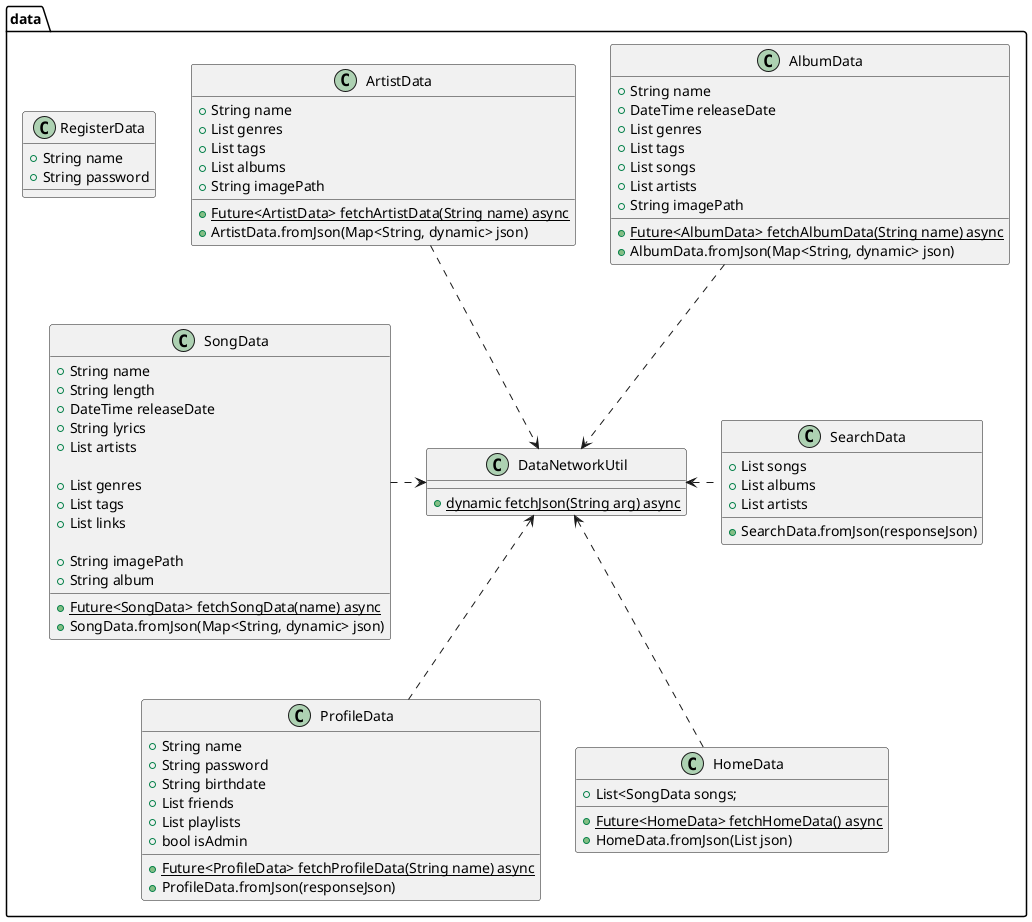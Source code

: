 @startuml baustein_app_data

package data {
  class SongData {
    {static}+Future<SongData> fetchSongData(name) async

    +String name
    +String length
    +DateTime releaseDate
    +String lyrics
    +List artists

    +List genres
    +List tags
    +List links

    +String imagePath
    +String album

    +SongData.fromJson(Map<String, dynamic> json)
  }

  class AlbumData {
    {static}+Future<AlbumData> fetchAlbumData(String name) async

    +String name
    +DateTime releaseDate
    +List genres
    +List tags
    +List songs
    +List artists
    +String imagePath

    +AlbumData.fromJson(Map<String, dynamic> json)
  }

  class ArtistData {
    {static}+Future<ArtistData> fetchArtistData(String name) async

    +String name
    +List genres
    +List tags
    +List albums
    +String imagePath

    +ArtistData.fromJson(Map<String, dynamic> json)
  }

  class ProfileData {
    {static}+Future<ProfileData> fetchProfileData(String name) async

    +String name
    +String password
    +String birthdate
    +List friends
    +List playlists
    +bool isAdmin

    +ProfileData.fromJson(responseJson)
  }

  class HomeData {
    {static}+Future<HomeData> fetchHomeData() async

    +List<SongData songs;

    +HomeData.fromJson(List json)
  }

  class SearchData {
    +List songs
    +List albums
    +List artists

    +SearchData.fromJson(responseJson)
  }

  class RegisterData {
    +String name
    +String password
  }

  class DataNetworkUtil {
    {static}+dynamic fetchJson(String arg) async
  }

  SongData .right.> DataNetworkUtil
  AlbumData .down.> DataNetworkUtil
  ArtistData .down.> DataNetworkUtil
  ProfileData .up.> DataNetworkUtil
  HomeData .up.> DataNetworkUtil
  SearchData .left.> DataNetworkUtil
}

@enduml